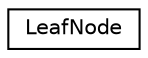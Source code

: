digraph "Graphical Class Hierarchy"
{
  edge [fontname="Helvetica",fontsize="10",labelfontname="Helvetica",labelfontsize="10"];
  node [fontname="Helvetica",fontsize="10",shape=record];
  rankdir="LR";
  Node0 [label="LeafNode",height=0.2,width=0.4,color="black", fillcolor="white", style="filled",URL="$classLeafNode.html"];
}
